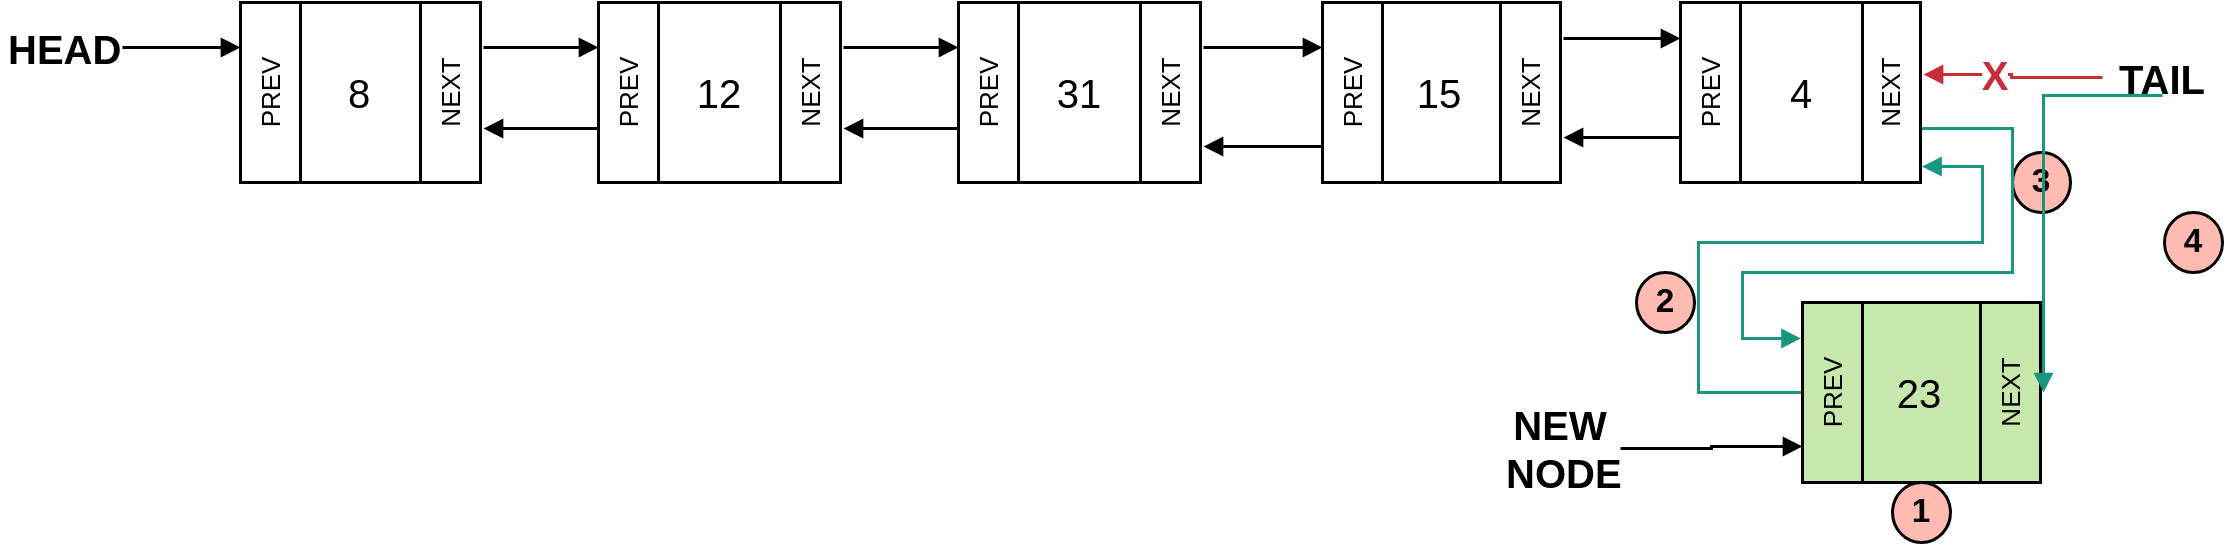 <?xml version="1.0" encoding="UTF-8"?><mxfile type="Lucidchart-Import" version="17.1.4"><diagram name="Page 1" id="0"><mxGraphModel page="1" pageWidth="1020" pageHeight="1320" grid="1" gridSize="15"><root><mxCell id="0"/><mxCell id="1" parent="0"/><UserObject label="8" lucidchartObjectId="87jIpDc4QQPj" id="2"><mxCell style="html=1;overflow=block;blockSpacing=1;whiteSpace=wrap;fontSize=20;fontColor=default;spacing=3.8;strokeOpacity=100;strokeWidth=1.5;" vertex="1" parent="1"><mxGeometry x="268" y="195" width="61" height="90" as="geometry"/></mxCell></UserObject><mxCell id="3" style="html=1;overflow=block;blockSpacing=1;whiteSpace=wrap;fontSize=13;fontColor=default;spacing=3.8;strokeOpacity=100;strokeWidth=1.5;" vertex="1" parent="1"><mxGeometry x="329" y="195" width="30" height="90" as="geometry"/></mxCell><UserObject label="NEXT" lucidchartObjectId="b8jIca_Rjnn7" id="4"><mxCell style="html=1;overflow=block;blockSpacing=1;whiteSpace=wrap;fontSize=13;fontColor=default;spacing=3.8;strokeOpacity=100;strokeWidth=1.5;fillColor=none;strokeColor=none;rotation=-90;" vertex="1" parent="3"><mxGeometry x="-1" y="0.333" width="90" height="30" relative="1" as="geometry"/></mxCell></UserObject><mxCell id="5" style="html=1;overflow=block;blockSpacing=1;whiteSpace=wrap;fontSize=13;fontColor=default;spacing=3.8;strokeOpacity=100;strokeWidth=1.5;" vertex="1" parent="1"><mxGeometry x="509" y="195" width="30" height="90" as="geometry"/></mxCell><UserObject label="NEXT" lucidchartObjectId="KMkIVn9KjEGU" id="6"><mxCell style="html=1;overflow=block;blockSpacing=1;whiteSpace=wrap;fontSize=13;fontColor=default;spacing=3.8;strokeOpacity=100;strokeWidth=1.5;fillColor=none;strokeColor=none;rotation=-90;" vertex="1" parent="5"><mxGeometry x="-1" y="0.333" width="90" height="30" relative="1" as="geometry"/></mxCell></UserObject><mxCell id="7" style="html=1;overflow=block;blockSpacing=1;whiteSpace=wrap;fontSize=13;fontColor=default;spacing=3.8;strokeOpacity=100;strokeWidth=1.5;" vertex="1" parent="1"><mxGeometry x="689" y="195" width="30" height="90" as="geometry"/></mxCell><UserObject label="NEXT" lucidchartObjectId="MMkIYD3FZGPi" id="8"><mxCell style="html=1;overflow=block;blockSpacing=1;whiteSpace=wrap;fontSize=13;fontColor=default;spacing=3.8;strokeOpacity=100;strokeWidth=1.5;fillColor=none;strokeColor=none;rotation=-90;" vertex="1" parent="7"><mxGeometry x="-1" y="0.333" width="90" height="30" relative="1" as="geometry"/></mxCell></UserObject><mxCell id="9" style="html=1;overflow=block;blockSpacing=1;whiteSpace=wrap;fontSize=13;fontColor=default;spacing=3.8;strokeOpacity=100;strokeWidth=1.5;" vertex="1" parent="1"><mxGeometry x="869" y="195" width="30" height="90" as="geometry"/></mxCell><UserObject label="NEXT" lucidchartObjectId="UMkIbARwJB-E" id="10"><mxCell style="html=1;overflow=block;blockSpacing=1;whiteSpace=wrap;fontSize=13;fontColor=default;spacing=3.8;strokeOpacity=100;strokeWidth=1.5;fillColor=none;strokeColor=none;rotation=-90;" vertex="1" parent="9"><mxGeometry x="-1" y="0.333" width="90" height="30" relative="1" as="geometry"/></mxCell></UserObject><mxCell id="11" style="html=1;overflow=block;blockSpacing=1;whiteSpace=wrap;fontSize=13;fontColor=default;spacing=3.8;strokeOpacity=100;strokeWidth=1.5;" vertex="1" parent="1"><mxGeometry x="1049" y="195" width="30" height="90" as="geometry"/></mxCell><UserObject label="NEXT" lucidchartObjectId="UMkIggsGwIHC" id="12"><mxCell style="html=1;overflow=block;blockSpacing=1;whiteSpace=wrap;fontSize=13;fontColor=default;spacing=3.8;strokeOpacity=100;strokeWidth=1.5;fillColor=none;strokeColor=none;rotation=-90;" vertex="1" parent="11"><mxGeometry x="-1" y="0.333" width="90" height="30" relative="1" as="geometry"/></mxCell></UserObject><UserObject label="HEAD" lucidchartObjectId="_NkISnPSQEmv" id="13"><mxCell style="html=1;overflow=block;blockSpacing=1;whiteSpace=wrap;fontSize=20;fontColor=default;fontStyle=1;spacing=3.8;strokeOpacity=0;fillOpacity=0;fillColor=#ffffff;strokeWidth=1.5;" vertex="1" parent="1"><mxGeometry x="120" y="195" width="60" height="45" as="geometry"/></mxCell></UserObject><UserObject label="12" lucidchartObjectId="QWmIv0Gkiaes" id="14"><mxCell style="html=1;overflow=block;blockSpacing=1;whiteSpace=wrap;fontSize=20;fontColor=default;spacing=3.8;strokeOpacity=100;strokeWidth=1.5;" vertex="1" parent="1"><mxGeometry x="448" y="195" width="61" height="90" as="geometry"/></mxCell></UserObject><UserObject label="31" lucidchartObjectId="TWmI6WQyR7AT" id="15"><mxCell style="html=1;overflow=block;blockSpacing=1;whiteSpace=wrap;fontSize=20;fontColor=default;spacing=3.8;strokeOpacity=100;strokeWidth=1.5;" vertex="1" parent="1"><mxGeometry x="628" y="195" width="61" height="90" as="geometry"/></mxCell></UserObject><UserObject label="15" lucidchartObjectId="YWmIXrmHToj4" id="16"><mxCell style="html=1;overflow=block;blockSpacing=1;whiteSpace=wrap;fontSize=20;fontColor=default;spacing=3.8;strokeOpacity=100;strokeWidth=1.5;" vertex="1" parent="1"><mxGeometry x="808" y="195" width="61" height="90" as="geometry"/></mxCell></UserObject><UserObject label="4" lucidchartObjectId="2WmIQhawiGr." id="17"><mxCell style="html=1;overflow=block;blockSpacing=1;whiteSpace=wrap;fontSize=20;fontColor=default;spacing=3.8;strokeOpacity=100;strokeWidth=1.5;" vertex="1" parent="1"><mxGeometry x="989" y="195" width="61" height="90" as="geometry"/></mxCell></UserObject><mxCell id="18" style="html=1;overflow=block;blockSpacing=1;whiteSpace=wrap;fontSize=13;fontColor=default;spacing=3.8;strokeOpacity=100;strokeWidth=1.5;" vertex="1" parent="1"><mxGeometry x="239" y="195" width="30" height="90" as="geometry"/></mxCell><UserObject label="PREV" lucidchartObjectId="6WmIGiwhJITS" id="19"><mxCell style="html=1;overflow=block;blockSpacing=1;whiteSpace=wrap;fontSize=13;fontColor=default;spacing=3.8;strokeOpacity=100;strokeWidth=1.5;fillColor=none;strokeColor=none;rotation=-90;" vertex="1" parent="18"><mxGeometry x="-1" y="0.333" width="90" height="30" relative="1" as="geometry"/></mxCell></UserObject><mxCell id="20" style="html=1;overflow=block;blockSpacing=1;whiteSpace=wrap;fontSize=13;fontColor=default;spacing=3.8;strokeOpacity=100;strokeWidth=1.5;" vertex="1" parent="1"><mxGeometry x="418" y="195" width="30" height="90" as="geometry"/></mxCell><UserObject label="PREV" lucidchartObjectId=".WmIgvZzzIRY" id="21"><mxCell style="html=1;overflow=block;blockSpacing=1;whiteSpace=wrap;fontSize=13;fontColor=default;spacing=3.8;strokeOpacity=100;strokeWidth=1.5;fillColor=none;strokeColor=none;rotation=-90;" vertex="1" parent="20"><mxGeometry x="-1" y="0.333" width="90" height="30" relative="1" as="geometry"/></mxCell></UserObject><mxCell id="22" style="html=1;overflow=block;blockSpacing=1;whiteSpace=wrap;fontSize=13;fontColor=default;spacing=3.8;strokeOpacity=100;strokeWidth=1.5;" vertex="1" parent="1"><mxGeometry x="598" y="195" width="30" height="90" as="geometry"/></mxCell><UserObject label="PREV" lucidchartObjectId="aXmItaBIfWNa" id="23"><mxCell style="html=1;overflow=block;blockSpacing=1;whiteSpace=wrap;fontSize=13;fontColor=default;spacing=3.8;strokeOpacity=100;strokeWidth=1.5;fillColor=none;strokeColor=none;rotation=-90;" vertex="1" parent="22"><mxGeometry x="-1" y="0.333" width="90" height="30" relative="1" as="geometry"/></mxCell></UserObject><mxCell id="24" style="html=1;overflow=block;blockSpacing=1;whiteSpace=wrap;fontSize=13;fontColor=default;spacing=3.8;strokeOpacity=100;strokeWidth=1.5;" vertex="1" parent="1"><mxGeometry x="780" y="195" width="30" height="90" as="geometry"/></mxCell><UserObject label="PREV" lucidchartObjectId="dXmIC0egB1Va" id="25"><mxCell style="html=1;overflow=block;blockSpacing=1;whiteSpace=wrap;fontSize=13;fontColor=default;spacing=3.8;strokeOpacity=100;strokeWidth=1.5;fillColor=none;strokeColor=none;rotation=-90;" vertex="1" parent="24"><mxGeometry x="-1" y="0.333" width="90" height="30" relative="1" as="geometry"/></mxCell></UserObject><mxCell id="26" style="html=1;overflow=block;blockSpacing=1;whiteSpace=wrap;fontSize=13;fontColor=default;spacing=3.8;strokeOpacity=100;strokeWidth=1.5;" vertex="1" parent="1"><mxGeometry x="959" y="195" width="30" height="90" as="geometry"/></mxCell><UserObject label="PREV" lucidchartObjectId="gXmISupFg4sT" id="27"><mxCell style="html=1;overflow=block;blockSpacing=1;whiteSpace=wrap;fontSize=13;fontColor=default;spacing=3.8;strokeOpacity=100;strokeWidth=1.5;fillColor=none;strokeColor=none;rotation=-90;" vertex="1" parent="26"><mxGeometry x="-1" y="0.333" width="90" height="30" relative="1" as="geometry"/></mxCell></UserObject><UserObject label="TAIL" lucidchartObjectId="oXmIjXQyhqWP" id="28"><mxCell style="points=[[0.5,0.689,0]];html=1;overflow=block;blockSpacing=1;whiteSpace=wrap;fontSize=20;fontColor=default;fontStyle=1;spacing=3.8;strokeOpacity=0;fillOpacity=0;fillColor=#ffffff;strokeWidth=1.5;" vertex="1" parent="1"><mxGeometry x="1170" y="210" width="60" height="45" as="geometry"/></mxCell></UserObject><UserObject label="" lucidchartObjectId="eYmIRw--_72S" id="29"><mxCell style="html=1;jettySize=18;whiteSpace=wrap;fontSize=13;strokeOpacity=100;strokeWidth=1.5;rounded=1;arcSize=0;edgeStyle=orthogonalEdgeStyle;startArrow=none;endArrow=block;endFill=1;exitX=1;exitY=0.5;exitPerimeter=0;entryX=0;entryY=0.25;entryPerimeter=0;" edge="1" parent="1" source="13" target="18"><mxGeometry width="100" height="100" relative="1" as="geometry"><Array as="points"/></mxGeometry></mxCell></UserObject><UserObject label="" lucidchartObjectId="gYmI543pY4cr" id="30"><mxCell style="html=1;jettySize=18;whiteSpace=wrap;fontSize=13;strokeOpacity=100;strokeWidth=1.5;rounded=1;arcSize=0;edgeStyle=orthogonalEdgeStyle;startArrow=none;endArrow=block;endFill=1;exitX=1.05;exitY=0.25;exitPerimeter=0;entryX=0;entryY=0.25;entryPerimeter=0;" edge="1" parent="1" source="3" target="20"><mxGeometry width="100" height="100" relative="1" as="geometry"><Array as="points"/></mxGeometry></mxCell></UserObject><UserObject label="" lucidchartObjectId="iYmICIiNNRhf" id="31"><mxCell style="html=1;jettySize=18;whiteSpace=wrap;fontSize=13;strokeOpacity=100;strokeWidth=1.5;rounded=1;arcSize=0;edgeStyle=orthogonalEdgeStyle;startArrow=none;endArrow=block;endFill=1;exitX=1.05;exitY=0.25;exitPerimeter=0;entryX=0;entryY=0.25;entryPerimeter=0;" edge="1" parent="1" source="5" target="22"><mxGeometry width="100" height="100" relative="1" as="geometry"><Array as="points"/></mxGeometry></mxCell></UserObject><UserObject label="" lucidchartObjectId="kYmIpWp~T-Xr" id="32"><mxCell style="html=1;jettySize=18;whiteSpace=wrap;fontSize=13;strokeOpacity=100;strokeWidth=1.5;rounded=1;arcSize=0;edgeStyle=orthogonalEdgeStyle;startArrow=none;endArrow=block;endFill=1;exitX=1.05;exitY=0.25;exitPerimeter=0;entryX=0;entryY=0.25;entryPerimeter=0;" edge="1" parent="1" source="7" target="24"><mxGeometry width="100" height="100" relative="1" as="geometry"><Array as="points"/></mxGeometry></mxCell></UserObject><UserObject label="" lucidchartObjectId="mYmIMDlqx4Un" id="33"><mxCell style="html=1;jettySize=18;whiteSpace=wrap;fontSize=13;strokeOpacity=100;strokeWidth=1.5;rounded=1;arcSize=0;edgeStyle=orthogonalEdgeStyle;startArrow=none;endArrow=block;endFill=1;exitX=1.05;exitY=0.2;exitPerimeter=0;entryX=0;entryY=0.2;entryPerimeter=0;" edge="1" parent="1" source="9" target="26"><mxGeometry width="100" height="100" relative="1" as="geometry"><Array as="points"/></mxGeometry></mxCell></UserObject><UserObject label="" lucidchartObjectId="pYmIxnRZk0Nb" id="34"><mxCell style="html=1;jettySize=18;whiteSpace=wrap;fontSize=13;strokeColor=#c92d39;strokeOpacity=100;strokeWidth=1.5;rounded=1;arcSize=0;edgeStyle=orthogonalEdgeStyle;startArrow=none;endArrow=block;endFill=1;exitX=0;exitY=0.5;exitPerimeter=0;entryX=1.05;entryY=0.4;entryPerimeter=0;" edge="1" parent="1" source="28" target="11"><mxGeometry width="100" height="100" relative="1" as="geometry"><Array as="points"/></mxGeometry></mxCell></UserObject><mxCell id="35" value="X" style="text;html=1;resizable=0;labelBackgroundColor=default;align=center;verticalAlign=middle;fontStyle=1;fontColor=#c92d39;fontSize=20;" vertex="1" parent="34"><mxGeometry x="0.215" relative="1" as="geometry"/></mxCell><UserObject label="" lucidchartObjectId="sYmISpMp2wO0" id="36"><mxCell style="html=1;jettySize=18;whiteSpace=wrap;fontSize=13;strokeOpacity=100;strokeWidth=1.5;rounded=1;arcSize=0;edgeStyle=orthogonalEdgeStyle;startArrow=none;endArrow=block;endFill=1;exitX=0;exitY=0.75;exitPerimeter=0;entryX=1.05;entryY=0.75;entryPerimeter=0;" edge="1" parent="1" source="26" target="9"><mxGeometry width="100" height="100" relative="1" as="geometry"><Array as="points"/></mxGeometry></mxCell></UserObject><UserObject label="" lucidchartObjectId="uYmIV5qAtXRR" id="37"><mxCell style="html=1;jettySize=18;whiteSpace=wrap;fontSize=13;strokeOpacity=100;strokeWidth=1.5;rounded=1;arcSize=0;edgeStyle=orthogonalEdgeStyle;startArrow=none;endArrow=block;endFill=1;exitX=0;exitY=0.8;exitPerimeter=0;entryX=1.05;entryY=0.8;entryPerimeter=0;" edge="1" parent="1" source="24" target="7"><mxGeometry width="100" height="100" relative="1" as="geometry"><Array as="points"/></mxGeometry></mxCell></UserObject><UserObject label="" lucidchartObjectId="xYmIuD8lJtGa" id="38"><mxCell style="html=1;jettySize=18;whiteSpace=wrap;fontSize=13;strokeOpacity=100;strokeWidth=1.5;rounded=1;arcSize=0;edgeStyle=orthogonalEdgeStyle;startArrow=none;endArrow=block;endFill=1;exitX=0;exitY=0.7;exitPerimeter=0;entryX=1.05;entryY=0.7;entryPerimeter=0;" edge="1" parent="1" source="22" target="5"><mxGeometry width="100" height="100" relative="1" as="geometry"><Array as="points"/></mxGeometry></mxCell></UserObject><UserObject label="" lucidchartObjectId="zYmI2Q7agMhc" id="39"><mxCell style="html=1;jettySize=18;whiteSpace=wrap;fontSize=13;strokeOpacity=100;strokeWidth=1.5;rounded=1;arcSize=0;edgeStyle=orthogonalEdgeStyle;startArrow=none;endArrow=block;endFill=1;exitX=0;exitY=0.7;exitPerimeter=0;entryX=1.05;entryY=0.7;entryPerimeter=0;" edge="1" parent="1" source="20" target="3"><mxGeometry width="100" height="100" relative="1" as="geometry"><Array as="points"/></mxGeometry></mxCell></UserObject><UserObject label="23" lucidchartObjectId="K0mIgCcUG3SW" id="40"><mxCell style="html=1;overflow=block;blockSpacing=1;whiteSpace=wrap;fontSize=20;fontColor=default;spacing=3.8;strokeOpacity=100;fillOpacity=100;fillColor=#c7e8ac;strokeWidth=1.5;" vertex="1" parent="1"><mxGeometry x="1048" y="345" width="61" height="90" as="geometry"/></mxCell></UserObject><mxCell id="41" style="html=1;overflow=block;blockSpacing=1;whiteSpace=wrap;fontSize=13;fontColor=default;spacing=3.8;strokeOpacity=100;fillOpacity=100;fillColor=#c7e8ac;strokeWidth=1.5;" vertex="1" parent="1"><mxGeometry x="1109" y="345" width="30" height="90" as="geometry"/></mxCell><UserObject label="NEXT" lucidchartObjectId="K0mIO.uF7h9B" id="42"><mxCell style="html=1;overflow=block;blockSpacing=1;whiteSpace=wrap;fontSize=13;fontColor=default;spacing=3.8;strokeOpacity=100;fillOpacity=100;strokeWidth=1.5;fillColor=none;strokeColor=none;rotation=-90;" vertex="1" parent="41"><mxGeometry x="-1" y="0.333" width="90" height="30" relative="1" as="geometry"/></mxCell></UserObject><mxCell id="43" style="html=1;overflow=block;blockSpacing=1;whiteSpace=wrap;fontSize=13;fontColor=default;spacing=3.8;strokeOpacity=100;fillOpacity=100;fillColor=#c7e8ac;strokeWidth=1.5;" vertex="1" parent="1"><mxGeometry x="1020" y="345" width="30" height="90" as="geometry"/></mxCell><UserObject label="PREV" lucidchartObjectId="K0mIPAQeB36-" id="44"><mxCell style="html=1;overflow=block;blockSpacing=1;whiteSpace=wrap;fontSize=13;fontColor=default;spacing=3.8;strokeOpacity=100;fillOpacity=100;strokeWidth=1.5;fillColor=none;strokeColor=none;rotation=-90;" vertex="1" parent="43"><mxGeometry x="-1" y="0.333" width="90" height="30" relative="1" as="geometry"/></mxCell></UserObject><UserObject label="1" lucidchartObjectId="EKnItc13ufjE" id="45"><mxCell style="html=1;overflow=block;blockSpacing=1;whiteSpace=wrap;ellipse;fontSize=16.7;fontColor=default;fontStyle=1;spacing=3.8;strokeOpacity=100;fillOpacity=100;fillColor=#ffbbb1;strokeWidth=1.5;" vertex="1" parent="1"><mxGeometry x="1065" y="435" width="29" height="30" as="geometry"/></mxCell></UserObject><UserObject label="2" lucidchartObjectId="5KnI5IiSAY0G" id="46"><mxCell style="html=1;overflow=block;blockSpacing=1;whiteSpace=wrap;ellipse;fontSize=16.7;fontColor=default;fontStyle=1;spacing=3.8;strokeOpacity=100;fillOpacity=100;fillColor=#ffbbb1;strokeWidth=1.5;" vertex="1" parent="1"><mxGeometry x="937" y="330" width="29" height="30" as="geometry"/></mxCell></UserObject><UserObject label="3" lucidchartObjectId="9KnIFgfDCQZJ" id="47"><mxCell style="html=1;overflow=block;blockSpacing=1;whiteSpace=wrap;ellipse;fontSize=16.7;fontColor=default;fontStyle=1;spacing=3.8;strokeOpacity=100;fillOpacity=100;fillColor=#ffbbb1;strokeWidth=1.5;" vertex="1" parent="1"><mxGeometry x="1125" y="270" width="29" height="30" as="geometry"/></mxCell></UserObject><UserObject label="4" lucidchartObjectId=".KnIlfiSBE3X" id="48"><mxCell style="html=1;overflow=block;blockSpacing=1;whiteSpace=wrap;ellipse;fontSize=16.7;fontColor=default;fontStyle=1;spacing=3.8;strokeOpacity=100;fillOpacity=100;fillColor=#ffbbb1;strokeWidth=1.5;" vertex="1" parent="1"><mxGeometry x="1201" y="300" width="29" height="30" as="geometry"/></mxCell></UserObject><UserObject label="" lucidchartObjectId="9RgJtsIHS~c2" id="49"><mxCell style="html=1;jettySize=18;whiteSpace=wrap;fontSize=13;strokeColor=#19967d;strokeOpacity=100;strokeWidth=1.5;rounded=1;arcSize=0;edgeStyle=orthogonalEdgeStyle;startArrow=none;endArrow=block;endFill=1;exitX=-0.025;exitY=0.5;exitPerimeter=0;entryX=1.025;entryY=0.911;entryPerimeter=0;" edge="1" parent="1" source="43" target="11"><mxGeometry width="100" height="100" relative="1" as="geometry"><Array as="points"><mxPoint x="968" y="390"/><mxPoint x="968" y="315"/><mxPoint x="1110" y="315"/><mxPoint x="1110" y="277"/></Array></mxGeometry></mxCell></UserObject><UserObject label="" lucidchartObjectId="NSgJ9wBx12nG" id="50"><mxCell style="html=1;jettySize=18;whiteSpace=wrap;fontSize=13;strokeColor=#19967d;strokeOpacity=100;strokeWidth=1.5;rounded=1;arcSize=0;edgeStyle=orthogonalEdgeStyle;startArrow=none;endArrow=block;endFill=1;exitX=1.025;exitY=0.7;exitPerimeter=0;entryX=-0.025;entryY=0.2;entryPerimeter=0;" edge="1" parent="1" source="11" target="43"><mxGeometry width="100" height="100" relative="1" as="geometry"><Array as="points"><mxPoint x="1125" y="258"/><mxPoint x="1125" y="330"/><mxPoint x="990" y="330"/><mxPoint x="990" y="363"/></Array></mxGeometry></mxCell></UserObject><UserObject label="" lucidchartObjectId="cTgJOBi~OEm8" id="51"><mxCell style="html=1;jettySize=18;whiteSpace=wrap;fontSize=13;strokeColor=#19967d;strokeOpacity=100;strokeWidth=1.5;rounded=1;arcSize=0;edgeStyle=orthogonalEdgeStyle;startArrow=none;endArrow=block;endFill=1;exitX=0.5;exitY=0.7;exitPerimeter=0;entryX=1.05;entryY=0.5;entryPerimeter=0;" edge="1" parent="1" source="28" target="41"><mxGeometry width="100" height="100" relative="1" as="geometry"><Array as="points"/></mxGeometry></mxCell></UserObject><UserObject label="NEW NODE" lucidchartObjectId="uVKQxW0pBHD2" id="52"><mxCell style="html=1;overflow=block;blockSpacing=1;whiteSpace=wrap;fontSize=20;fontColor=default;fontStyle=1;spacing=3.8;strokeOpacity=0;fillOpacity=0;fillColor=#ffffff;strokeWidth=1.5;" vertex="1" parent="1"><mxGeometry x="869" y="390" width="60" height="56" as="geometry"/></mxCell></UserObject><UserObject label="" lucidchartObjectId="BVKQNYyyrcbX" id="53"><mxCell style="html=1;jettySize=18;whiteSpace=wrap;fontSize=13;strokeOpacity=100;strokeWidth=1.5;rounded=1;arcSize=0;edgeStyle=orthogonalEdgeStyle;startArrow=none;endArrow=block;endFill=1;exitX=1;exitY=0.5;exitPerimeter=0;entryX=0;entryY=0.8;entryPerimeter=0;" edge="1" parent="1" source="52" target="43"><mxGeometry width="100" height="100" relative="1" as="geometry"><Array as="points"/></mxGeometry></mxCell></UserObject></root></mxGraphModel></diagram></mxfile>